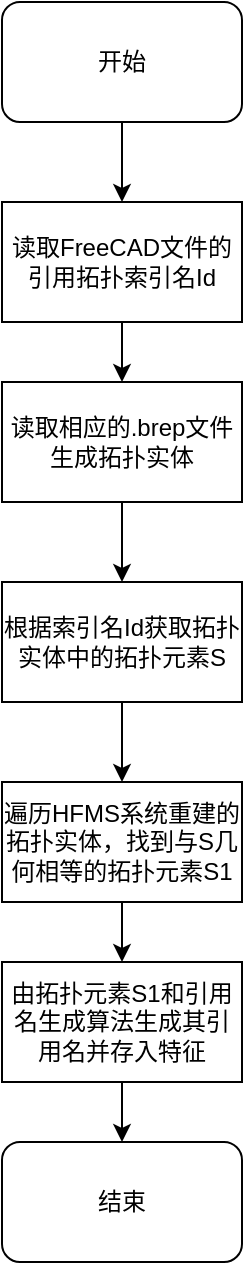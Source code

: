 <mxfile version="21.2.7" type="github">
  <diagram name="第 1 页" id="nJyubQdJCSAY3mXEPf2F">
    <mxGraphModel dx="1290" dy="580" grid="1" gridSize="10" guides="1" tooltips="1" connect="1" arrows="1" fold="1" page="1" pageScale="1" pageWidth="827" pageHeight="1169" math="0" shadow="0">
      <root>
        <mxCell id="0" />
        <mxCell id="1" parent="0" />
        <mxCell id="uE9zXZT0yUIzKLRuaFFf-2" style="edgeStyle=orthogonalEdgeStyle;rounded=0;orthogonalLoop=1;jettySize=auto;html=1;entryX=0.5;entryY=0;entryDx=0;entryDy=0;" edge="1" parent="1" source="uE9zXZT0yUIzKLRuaFFf-1" target="uE9zXZT0yUIzKLRuaFFf-3">
          <mxGeometry relative="1" as="geometry">
            <mxPoint x="130" y="180" as="targetPoint" />
          </mxGeometry>
        </mxCell>
        <mxCell id="uE9zXZT0yUIzKLRuaFFf-1" value="开始" style="rounded=1;whiteSpace=wrap;html=1;" vertex="1" parent="1">
          <mxGeometry x="70" y="80" width="120" height="60" as="geometry" />
        </mxCell>
        <mxCell id="uE9zXZT0yUIzKLRuaFFf-4" style="edgeStyle=orthogonalEdgeStyle;rounded=0;orthogonalLoop=1;jettySize=auto;html=1;entryX=0.5;entryY=0;entryDx=0;entryDy=0;" edge="1" parent="1" source="uE9zXZT0yUIzKLRuaFFf-3" target="uE9zXZT0yUIzKLRuaFFf-5">
          <mxGeometry relative="1" as="geometry">
            <mxPoint x="130" y="300" as="targetPoint" />
          </mxGeometry>
        </mxCell>
        <mxCell id="uE9zXZT0yUIzKLRuaFFf-3" value="读取FreeCAD文件的引用拓扑索引名Id" style="rounded=0;whiteSpace=wrap;html=1;" vertex="1" parent="1">
          <mxGeometry x="70" y="180" width="120" height="60" as="geometry" />
        </mxCell>
        <mxCell id="uE9zXZT0yUIzKLRuaFFf-6" style="edgeStyle=orthogonalEdgeStyle;rounded=0;orthogonalLoop=1;jettySize=auto;html=1;entryX=0.5;entryY=0;entryDx=0;entryDy=0;" edge="1" parent="1" source="uE9zXZT0yUIzKLRuaFFf-5" target="uE9zXZT0yUIzKLRuaFFf-7">
          <mxGeometry relative="1" as="geometry">
            <mxPoint x="130" y="400" as="targetPoint" />
          </mxGeometry>
        </mxCell>
        <mxCell id="uE9zXZT0yUIzKLRuaFFf-5" value="读取相应的.brep文件生成拓扑实体" style="rounded=0;whiteSpace=wrap;html=1;" vertex="1" parent="1">
          <mxGeometry x="70" y="270" width="120" height="60" as="geometry" />
        </mxCell>
        <mxCell id="uE9zXZT0yUIzKLRuaFFf-9" style="edgeStyle=orthogonalEdgeStyle;rounded=0;orthogonalLoop=1;jettySize=auto;html=1;entryX=0.5;entryY=0;entryDx=0;entryDy=0;" edge="1" parent="1" source="uE9zXZT0yUIzKLRuaFFf-7" target="uE9zXZT0yUIzKLRuaFFf-10">
          <mxGeometry relative="1" as="geometry">
            <mxPoint x="130" y="500" as="targetPoint" />
          </mxGeometry>
        </mxCell>
        <mxCell id="uE9zXZT0yUIzKLRuaFFf-7" value="根据索引名Id获取拓扑实体中的拓扑元素S" style="rounded=0;whiteSpace=wrap;html=1;" vertex="1" parent="1">
          <mxGeometry x="70" y="370" width="120" height="60" as="geometry" />
        </mxCell>
        <mxCell id="uE9zXZT0yUIzKLRuaFFf-11" style="edgeStyle=orthogonalEdgeStyle;rounded=0;orthogonalLoop=1;jettySize=auto;html=1;entryX=0.5;entryY=0;entryDx=0;entryDy=0;" edge="1" parent="1" source="uE9zXZT0yUIzKLRuaFFf-10" target="uE9zXZT0yUIzKLRuaFFf-12">
          <mxGeometry relative="1" as="geometry">
            <mxPoint x="130" y="610" as="targetPoint" />
          </mxGeometry>
        </mxCell>
        <mxCell id="uE9zXZT0yUIzKLRuaFFf-10" value="遍历HFMS系统重建的拓扑实体，找到与S几何相等的拓扑元素S1" style="rounded=0;whiteSpace=wrap;html=1;" vertex="1" parent="1">
          <mxGeometry x="70" y="470" width="120" height="60" as="geometry" />
        </mxCell>
        <mxCell id="uE9zXZT0yUIzKLRuaFFf-13" style="edgeStyle=orthogonalEdgeStyle;rounded=0;orthogonalLoop=1;jettySize=auto;html=1;entryX=0.5;entryY=0;entryDx=0;entryDy=0;" edge="1" parent="1" source="uE9zXZT0yUIzKLRuaFFf-12" target="uE9zXZT0yUIzKLRuaFFf-14">
          <mxGeometry relative="1" as="geometry">
            <mxPoint x="130" y="720" as="targetPoint" />
          </mxGeometry>
        </mxCell>
        <mxCell id="uE9zXZT0yUIzKLRuaFFf-12" value="由拓扑元素S1和引用名生成算法生成其引用名并存入特征" style="rounded=0;whiteSpace=wrap;html=1;" vertex="1" parent="1">
          <mxGeometry x="70" y="560" width="120" height="60" as="geometry" />
        </mxCell>
        <mxCell id="uE9zXZT0yUIzKLRuaFFf-14" value="结束" style="rounded=1;whiteSpace=wrap;html=1;" vertex="1" parent="1">
          <mxGeometry x="70" y="650" width="120" height="60" as="geometry" />
        </mxCell>
      </root>
    </mxGraphModel>
  </diagram>
</mxfile>
